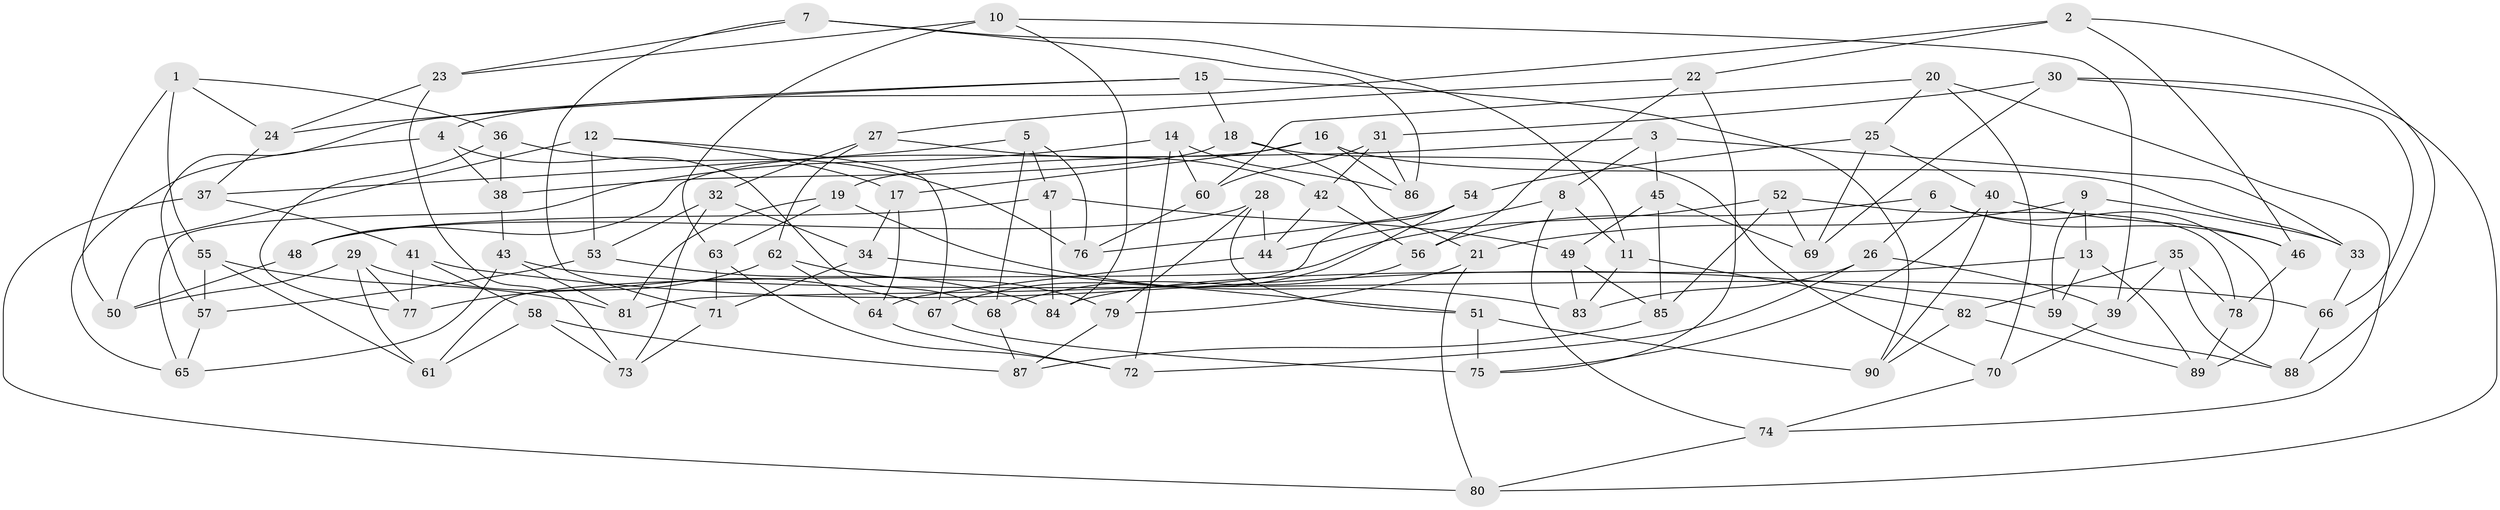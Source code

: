 // coarse degree distribution, {4: 0.6888888888888889, 7: 0.044444444444444446, 5: 0.06666666666666667, 3: 0.08888888888888889, 8: 0.06666666666666667, 6: 0.022222222222222223, 13: 0.022222222222222223}
// Generated by graph-tools (version 1.1) at 2025/03/03/04/25 22:03:07]
// undirected, 90 vertices, 180 edges
graph export_dot {
graph [start="1"]
  node [color=gray90,style=filled];
  1;
  2;
  3;
  4;
  5;
  6;
  7;
  8;
  9;
  10;
  11;
  12;
  13;
  14;
  15;
  16;
  17;
  18;
  19;
  20;
  21;
  22;
  23;
  24;
  25;
  26;
  27;
  28;
  29;
  30;
  31;
  32;
  33;
  34;
  35;
  36;
  37;
  38;
  39;
  40;
  41;
  42;
  43;
  44;
  45;
  46;
  47;
  48;
  49;
  50;
  51;
  52;
  53;
  54;
  55;
  56;
  57;
  58;
  59;
  60;
  61;
  62;
  63;
  64;
  65;
  66;
  67;
  68;
  69;
  70;
  71;
  72;
  73;
  74;
  75;
  76;
  77;
  78;
  79;
  80;
  81;
  82;
  83;
  84;
  85;
  86;
  87;
  88;
  89;
  90;
  1 -- 36;
  1 -- 24;
  1 -- 50;
  1 -- 55;
  2 -- 22;
  2 -- 88;
  2 -- 4;
  2 -- 46;
  3 -- 33;
  3 -- 19;
  3 -- 45;
  3 -- 8;
  4 -- 68;
  4 -- 38;
  4 -- 65;
  5 -- 68;
  5 -- 76;
  5 -- 37;
  5 -- 47;
  6 -- 56;
  6 -- 46;
  6 -- 89;
  6 -- 26;
  7 -- 86;
  7 -- 71;
  7 -- 23;
  7 -- 11;
  8 -- 44;
  8 -- 74;
  8 -- 11;
  9 -- 21;
  9 -- 13;
  9 -- 59;
  9 -- 33;
  10 -- 39;
  10 -- 23;
  10 -- 63;
  10 -- 84;
  11 -- 83;
  11 -- 82;
  12 -- 50;
  12 -- 17;
  12 -- 67;
  12 -- 53;
  13 -- 89;
  13 -- 59;
  13 -- 84;
  14 -- 86;
  14 -- 65;
  14 -- 60;
  14 -- 72;
  15 -- 18;
  15 -- 57;
  15 -- 90;
  15 -- 24;
  16 -- 86;
  16 -- 17;
  16 -- 48;
  16 -- 33;
  17 -- 64;
  17 -- 34;
  18 -- 38;
  18 -- 70;
  18 -- 21;
  19 -- 81;
  19 -- 83;
  19 -- 63;
  20 -- 70;
  20 -- 25;
  20 -- 74;
  20 -- 60;
  21 -- 79;
  21 -- 80;
  22 -- 75;
  22 -- 56;
  22 -- 27;
  23 -- 24;
  23 -- 73;
  24 -- 37;
  25 -- 69;
  25 -- 40;
  25 -- 54;
  26 -- 72;
  26 -- 83;
  26 -- 39;
  27 -- 32;
  27 -- 62;
  27 -- 42;
  28 -- 48;
  28 -- 44;
  28 -- 51;
  28 -- 79;
  29 -- 61;
  29 -- 77;
  29 -- 50;
  29 -- 67;
  30 -- 31;
  30 -- 80;
  30 -- 69;
  30 -- 66;
  31 -- 42;
  31 -- 60;
  31 -- 86;
  32 -- 53;
  32 -- 34;
  32 -- 73;
  33 -- 66;
  34 -- 51;
  34 -- 71;
  35 -- 82;
  35 -- 39;
  35 -- 78;
  35 -- 88;
  36 -- 38;
  36 -- 77;
  36 -- 76;
  37 -- 80;
  37 -- 41;
  38 -- 43;
  39 -- 70;
  40 -- 90;
  40 -- 46;
  40 -- 75;
  41 -- 77;
  41 -- 58;
  41 -- 59;
  42 -- 56;
  42 -- 44;
  43 -- 65;
  43 -- 66;
  43 -- 81;
  44 -- 64;
  45 -- 69;
  45 -- 49;
  45 -- 85;
  46 -- 78;
  47 -- 48;
  47 -- 49;
  47 -- 84;
  48 -- 50;
  49 -- 85;
  49 -- 83;
  51 -- 75;
  51 -- 90;
  52 -- 61;
  52 -- 78;
  52 -- 69;
  52 -- 85;
  53 -- 84;
  53 -- 57;
  54 -- 67;
  54 -- 76;
  54 -- 81;
  55 -- 81;
  55 -- 57;
  55 -- 61;
  56 -- 68;
  57 -- 65;
  58 -- 73;
  58 -- 87;
  58 -- 61;
  59 -- 88;
  60 -- 76;
  62 -- 79;
  62 -- 77;
  62 -- 64;
  63 -- 72;
  63 -- 71;
  64 -- 72;
  66 -- 88;
  67 -- 75;
  68 -- 87;
  70 -- 74;
  71 -- 73;
  74 -- 80;
  78 -- 89;
  79 -- 87;
  82 -- 89;
  82 -- 90;
  85 -- 87;
}
